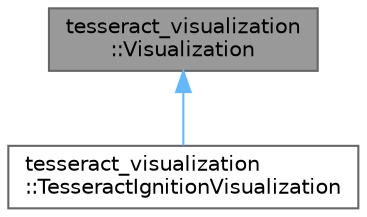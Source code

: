 digraph "tesseract_visualization::Visualization"
{
 // LATEX_PDF_SIZE
  bgcolor="transparent";
  edge [fontname=Helvetica,fontsize=10,labelfontname=Helvetica,labelfontsize=10];
  node [fontname=Helvetica,fontsize=10,shape=box,height=0.2,width=0.4];
  Node1 [label="tesseract_visualization\l::Visualization",height=0.2,width=0.4,color="gray40", fillcolor="grey60", style="filled", fontcolor="black",tooltip="The Vizualization class."];
  Node1 -> Node2 [dir="back",color="steelblue1",style="solid"];
  Node2 [label="tesseract_visualization\l::TesseractIgnitionVisualization",height=0.2,width=0.4,color="gray40", fillcolor="white", style="filled",URL="$d9/d98/classtesseract__visualization_1_1TesseractIgnitionVisualization.html",tooltip="The Tesseract Ignition Vizualization class."];
}
